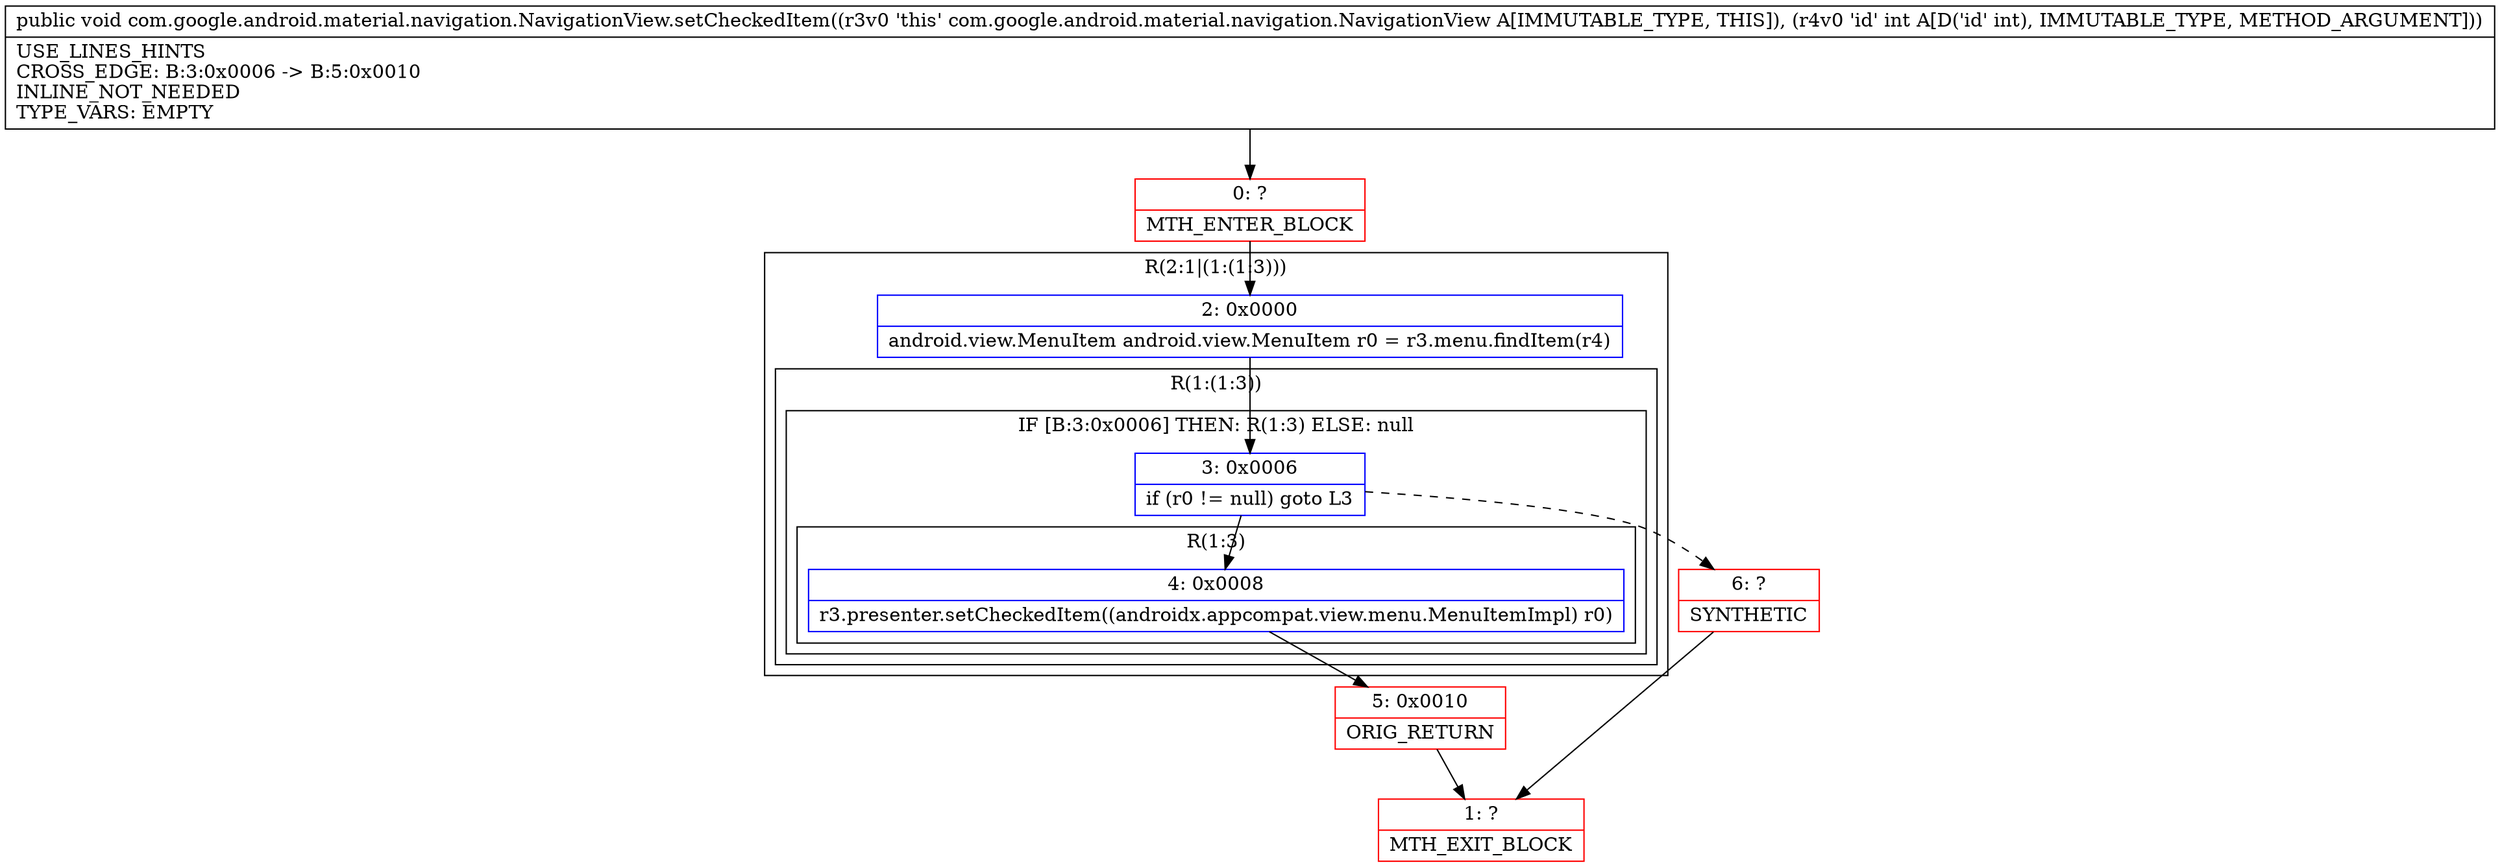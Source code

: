 digraph "CFG forcom.google.android.material.navigation.NavigationView.setCheckedItem(I)V" {
subgraph cluster_Region_690154292 {
label = "R(2:1|(1:(1:3)))";
node [shape=record,color=blue];
Node_2 [shape=record,label="{2\:\ 0x0000|android.view.MenuItem android.view.MenuItem r0 = r3.menu.findItem(r4)\l}"];
subgraph cluster_Region_1595574209 {
label = "R(1:(1:3))";
node [shape=record,color=blue];
subgraph cluster_IfRegion_913854704 {
label = "IF [B:3:0x0006] THEN: R(1:3) ELSE: null";
node [shape=record,color=blue];
Node_3 [shape=record,label="{3\:\ 0x0006|if (r0 != null) goto L3\l}"];
subgraph cluster_Region_1363162291 {
label = "R(1:3)";
node [shape=record,color=blue];
Node_4 [shape=record,label="{4\:\ 0x0008|r3.presenter.setCheckedItem((androidx.appcompat.view.menu.MenuItemImpl) r0)\l}"];
}
}
}
}
Node_0 [shape=record,color=red,label="{0\:\ ?|MTH_ENTER_BLOCK\l}"];
Node_5 [shape=record,color=red,label="{5\:\ 0x0010|ORIG_RETURN\l}"];
Node_1 [shape=record,color=red,label="{1\:\ ?|MTH_EXIT_BLOCK\l}"];
Node_6 [shape=record,color=red,label="{6\:\ ?|SYNTHETIC\l}"];
MethodNode[shape=record,label="{public void com.google.android.material.navigation.NavigationView.setCheckedItem((r3v0 'this' com.google.android.material.navigation.NavigationView A[IMMUTABLE_TYPE, THIS]), (r4v0 'id' int A[D('id' int), IMMUTABLE_TYPE, METHOD_ARGUMENT]))  | USE_LINES_HINTS\lCROSS_EDGE: B:3:0x0006 \-\> B:5:0x0010\lINLINE_NOT_NEEDED\lTYPE_VARS: EMPTY\l}"];
MethodNode -> Node_0;Node_2 -> Node_3;
Node_3 -> Node_4;
Node_3 -> Node_6[style=dashed];
Node_4 -> Node_5;
Node_0 -> Node_2;
Node_5 -> Node_1;
Node_6 -> Node_1;
}

